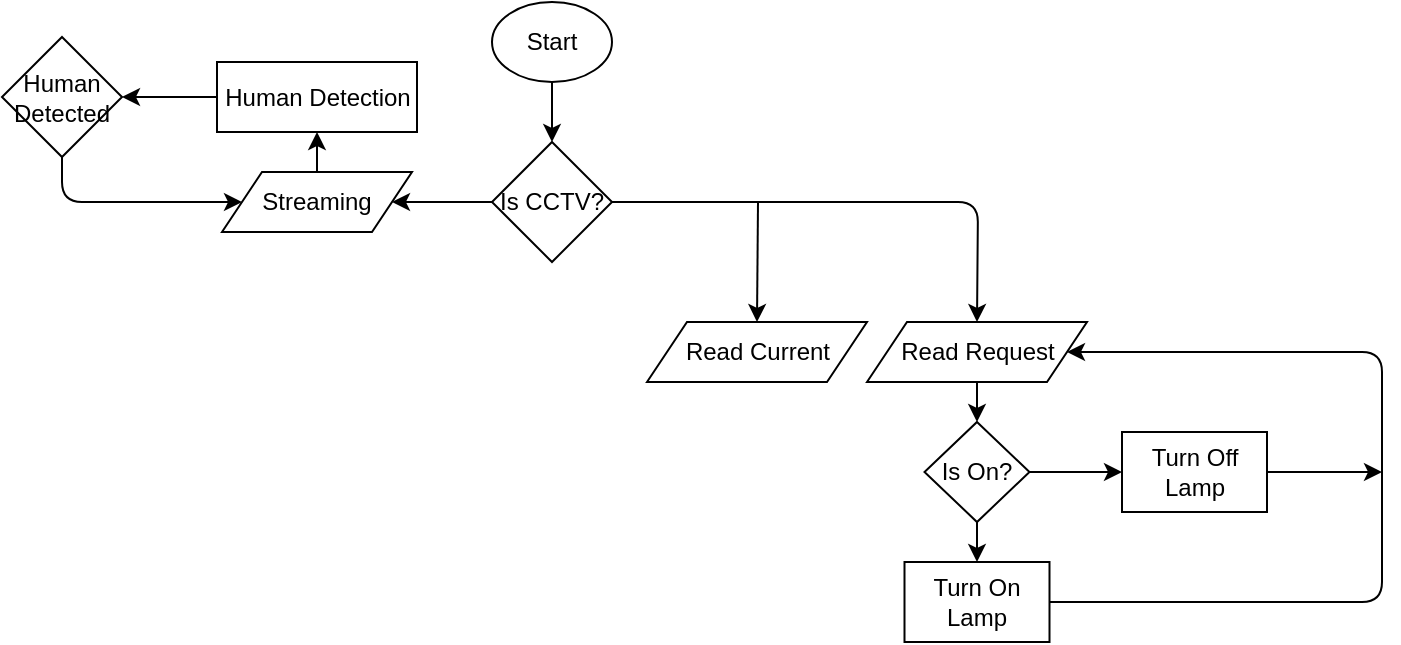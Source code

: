 <mxfile version="13.7.9" type="github">
  <diagram id="C5RBs43oDa-KdzZeNtuy" name="Page-1">
    <mxGraphModel dx="868" dy="494" grid="1" gridSize="10" guides="1" tooltips="1" connect="1" arrows="1" fold="1" page="1" pageScale="1" pageWidth="827" pageHeight="1169" math="0" shadow="0">
      <root>
        <mxCell id="WIyWlLk6GJQsqaUBKTNV-0" />
        <mxCell id="WIyWlLk6GJQsqaUBKTNV-1" parent="WIyWlLk6GJQsqaUBKTNV-0" />
        <mxCell id="Et6rMjXYBVE10G3ZFk7t-3" value="Is CCTV?" style="rhombus;whiteSpace=wrap;html=1;" vertex="1" parent="WIyWlLk6GJQsqaUBKTNV-1">
          <mxGeometry x="315" y="100" width="60" height="60" as="geometry" />
        </mxCell>
        <mxCell id="Et6rMjXYBVE10G3ZFk7t-4" value="" style="endArrow=classic;html=1;exitX=0.5;exitY=1;exitDx=0;exitDy=0;entryX=0.5;entryY=0;entryDx=0;entryDy=0;" edge="1" parent="WIyWlLk6GJQsqaUBKTNV-1" target="Et6rMjXYBVE10G3ZFk7t-3">
          <mxGeometry width="50" height="50" relative="1" as="geometry">
            <mxPoint x="345" y="70" as="sourcePoint" />
            <mxPoint x="320" y="180" as="targetPoint" />
          </mxGeometry>
        </mxCell>
        <mxCell id="Et6rMjXYBVE10G3ZFk7t-5" value="Streaming" style="shape=parallelogram;perimeter=parallelogramPerimeter;whiteSpace=wrap;html=1;fixedSize=1;" vertex="1" parent="WIyWlLk6GJQsqaUBKTNV-1">
          <mxGeometry x="180" y="115" width="95" height="30" as="geometry" />
        </mxCell>
        <mxCell id="Et6rMjXYBVE10G3ZFk7t-9" value="Read Request" style="shape=parallelogram;perimeter=parallelogramPerimeter;whiteSpace=wrap;html=1;fixedSize=1;" vertex="1" parent="WIyWlLk6GJQsqaUBKTNV-1">
          <mxGeometry x="502.5" y="190" width="110" height="30" as="geometry" />
        </mxCell>
        <mxCell id="Et6rMjXYBVE10G3ZFk7t-10" value="Read Current" style="shape=parallelogram;perimeter=parallelogramPerimeter;whiteSpace=wrap;html=1;fixedSize=1;" vertex="1" parent="WIyWlLk6GJQsqaUBKTNV-1">
          <mxGeometry x="392.5" y="190" width="110" height="30" as="geometry" />
        </mxCell>
        <mxCell id="Et6rMjXYBVE10G3ZFk7t-11" value="" style="endArrow=classic;html=1;entryX=0.5;entryY=0;entryDx=0;entryDy=0;exitX=1;exitY=0.5;exitDx=0;exitDy=0;" edge="1" parent="WIyWlLk6GJQsqaUBKTNV-1" source="Et6rMjXYBVE10G3ZFk7t-3" target="Et6rMjXYBVE10G3ZFk7t-9">
          <mxGeometry width="50" height="50" relative="1" as="geometry">
            <mxPoint x="558" y="130" as="sourcePoint" />
            <mxPoint x="510" y="170" as="targetPoint" />
            <Array as="points">
              <mxPoint x="558" y="130" />
            </Array>
          </mxGeometry>
        </mxCell>
        <mxCell id="Et6rMjXYBVE10G3ZFk7t-12" value="" style="endArrow=classic;html=1;entryX=0.5;entryY=0;entryDx=0;entryDy=0;" edge="1" parent="WIyWlLk6GJQsqaUBKTNV-1" target="Et6rMjXYBVE10G3ZFk7t-10">
          <mxGeometry width="50" height="50" relative="1" as="geometry">
            <mxPoint x="448" y="130" as="sourcePoint" />
            <mxPoint x="510" y="170" as="targetPoint" />
          </mxGeometry>
        </mxCell>
        <mxCell id="Et6rMjXYBVE10G3ZFk7t-14" value="Is On?" style="rhombus;whiteSpace=wrap;html=1;" vertex="1" parent="WIyWlLk6GJQsqaUBKTNV-1">
          <mxGeometry x="531.25" y="240" width="52.5" height="50" as="geometry" />
        </mxCell>
        <mxCell id="Et6rMjXYBVE10G3ZFk7t-16" value="Turn On&lt;br&gt;Lamp" style="rounded=0;whiteSpace=wrap;html=1;" vertex="1" parent="WIyWlLk6GJQsqaUBKTNV-1">
          <mxGeometry x="521.25" y="310" width="72.5" height="40" as="geometry" />
        </mxCell>
        <mxCell id="Et6rMjXYBVE10G3ZFk7t-17" value="Turn Off&lt;br&gt;Lamp" style="rounded=0;whiteSpace=wrap;html=1;" vertex="1" parent="WIyWlLk6GJQsqaUBKTNV-1">
          <mxGeometry x="630" y="245" width="72.5" height="40" as="geometry" />
        </mxCell>
        <mxCell id="Et6rMjXYBVE10G3ZFk7t-18" value="Start" style="ellipse;whiteSpace=wrap;html=1;" vertex="1" parent="WIyWlLk6GJQsqaUBKTNV-1">
          <mxGeometry x="315" y="30" width="60" height="40" as="geometry" />
        </mxCell>
        <mxCell id="Et6rMjXYBVE10G3ZFk7t-19" value="" style="endArrow=classic;html=1;entryX=0.5;entryY=0;entryDx=0;entryDy=0;exitX=0.5;exitY=1;exitDx=0;exitDy=0;" edge="1" parent="WIyWlLk6GJQsqaUBKTNV-1" source="Et6rMjXYBVE10G3ZFk7t-14" target="Et6rMjXYBVE10G3ZFk7t-16">
          <mxGeometry width="50" height="50" relative="1" as="geometry">
            <mxPoint x="390" y="280" as="sourcePoint" />
            <mxPoint x="440" y="230" as="targetPoint" />
          </mxGeometry>
        </mxCell>
        <mxCell id="Et6rMjXYBVE10G3ZFk7t-20" value="" style="endArrow=classic;html=1;entryX=0;entryY=0.5;entryDx=0;entryDy=0;exitX=1;exitY=0.5;exitDx=0;exitDy=0;" edge="1" parent="WIyWlLk6GJQsqaUBKTNV-1" source="Et6rMjXYBVE10G3ZFk7t-14" target="Et6rMjXYBVE10G3ZFk7t-17">
          <mxGeometry width="50" height="50" relative="1" as="geometry">
            <mxPoint x="600" y="280" as="sourcePoint" />
            <mxPoint x="440" y="230" as="targetPoint" />
          </mxGeometry>
        </mxCell>
        <mxCell id="Et6rMjXYBVE10G3ZFk7t-21" value="" style="endArrow=classic;html=1;exitX=0.5;exitY=1;exitDx=0;exitDy=0;entryX=0.5;entryY=0;entryDx=0;entryDy=0;" edge="1" parent="WIyWlLk6GJQsqaUBKTNV-1" source="Et6rMjXYBVE10G3ZFk7t-9" target="Et6rMjXYBVE10G3ZFk7t-14">
          <mxGeometry width="50" height="50" relative="1" as="geometry">
            <mxPoint x="390" y="280" as="sourcePoint" />
            <mxPoint x="440" y="230" as="targetPoint" />
          </mxGeometry>
        </mxCell>
        <mxCell id="Et6rMjXYBVE10G3ZFk7t-23" value="" style="endArrow=classic;html=1;exitX=1;exitY=0.5;exitDx=0;exitDy=0;" edge="1" parent="WIyWlLk6GJQsqaUBKTNV-1" source="Et6rMjXYBVE10G3ZFk7t-17">
          <mxGeometry width="50" height="50" relative="1" as="geometry">
            <mxPoint x="390" y="280" as="sourcePoint" />
            <mxPoint x="760" y="265" as="targetPoint" />
          </mxGeometry>
        </mxCell>
        <mxCell id="Et6rMjXYBVE10G3ZFk7t-24" value="" style="endArrow=classic;html=1;entryX=1;entryY=0.5;entryDx=0;entryDy=0;exitX=1;exitY=0.5;exitDx=0;exitDy=0;" edge="1" parent="WIyWlLk6GJQsqaUBKTNV-1" source="Et6rMjXYBVE10G3ZFk7t-16" target="Et6rMjXYBVE10G3ZFk7t-9">
          <mxGeometry width="50" height="50" relative="1" as="geometry">
            <mxPoint x="760" y="205" as="sourcePoint" />
            <mxPoint x="440" y="230" as="targetPoint" />
            <Array as="points">
              <mxPoint x="760" y="330" />
              <mxPoint x="760" y="205" />
            </Array>
          </mxGeometry>
        </mxCell>
        <mxCell id="Et6rMjXYBVE10G3ZFk7t-27" value="Human Detection" style="rounded=0;whiteSpace=wrap;html=1;" vertex="1" parent="WIyWlLk6GJQsqaUBKTNV-1">
          <mxGeometry x="177.5" y="60" width="100" height="35" as="geometry" />
        </mxCell>
        <mxCell id="Et6rMjXYBVE10G3ZFk7t-28" value="Human&lt;br&gt;Detected" style="rhombus;whiteSpace=wrap;html=1;" vertex="1" parent="WIyWlLk6GJQsqaUBKTNV-1">
          <mxGeometry x="70" y="47.5" width="60" height="60" as="geometry" />
        </mxCell>
        <mxCell id="Et6rMjXYBVE10G3ZFk7t-32" value="" style="endArrow=classic;html=1;exitX=0;exitY=0.5;exitDx=0;exitDy=0;entryX=1;entryY=0.5;entryDx=0;entryDy=0;" edge="1" parent="WIyWlLk6GJQsqaUBKTNV-1" source="Et6rMjXYBVE10G3ZFk7t-3" target="Et6rMjXYBVE10G3ZFk7t-5">
          <mxGeometry width="50" height="50" relative="1" as="geometry">
            <mxPoint x="350" y="240" as="sourcePoint" />
            <mxPoint x="400" y="190" as="targetPoint" />
          </mxGeometry>
        </mxCell>
        <mxCell id="Et6rMjXYBVE10G3ZFk7t-34" value="" style="endArrow=classic;html=1;exitX=0.5;exitY=0;exitDx=0;exitDy=0;entryX=0.5;entryY=1;entryDx=0;entryDy=0;" edge="1" parent="WIyWlLk6GJQsqaUBKTNV-1" source="Et6rMjXYBVE10G3ZFk7t-5" target="Et6rMjXYBVE10G3ZFk7t-27">
          <mxGeometry width="50" height="50" relative="1" as="geometry">
            <mxPoint x="350" y="240" as="sourcePoint" />
            <mxPoint x="400" y="190" as="targetPoint" />
          </mxGeometry>
        </mxCell>
        <mxCell id="Et6rMjXYBVE10G3ZFk7t-39" value="" style="endArrow=classic;html=1;exitX=0;exitY=0.5;exitDx=0;exitDy=0;entryX=1;entryY=0.5;entryDx=0;entryDy=0;" edge="1" parent="WIyWlLk6GJQsqaUBKTNV-1" source="Et6rMjXYBVE10G3ZFk7t-27" target="Et6rMjXYBVE10G3ZFk7t-28">
          <mxGeometry width="50" height="50" relative="1" as="geometry">
            <mxPoint x="350" y="240" as="sourcePoint" />
            <mxPoint x="400" y="190" as="targetPoint" />
          </mxGeometry>
        </mxCell>
        <mxCell id="Et6rMjXYBVE10G3ZFk7t-43" value="" style="endArrow=classic;html=1;exitX=0.5;exitY=1;exitDx=0;exitDy=0;entryX=0;entryY=0.5;entryDx=0;entryDy=0;" edge="1" parent="WIyWlLk6GJQsqaUBKTNV-1" source="Et6rMjXYBVE10G3ZFk7t-28" target="Et6rMjXYBVE10G3ZFk7t-5">
          <mxGeometry width="50" height="50" relative="1" as="geometry">
            <mxPoint x="350" y="240" as="sourcePoint" />
            <mxPoint x="400" y="190" as="targetPoint" />
            <Array as="points">
              <mxPoint x="100" y="130" />
            </Array>
          </mxGeometry>
        </mxCell>
      </root>
    </mxGraphModel>
  </diagram>
</mxfile>
